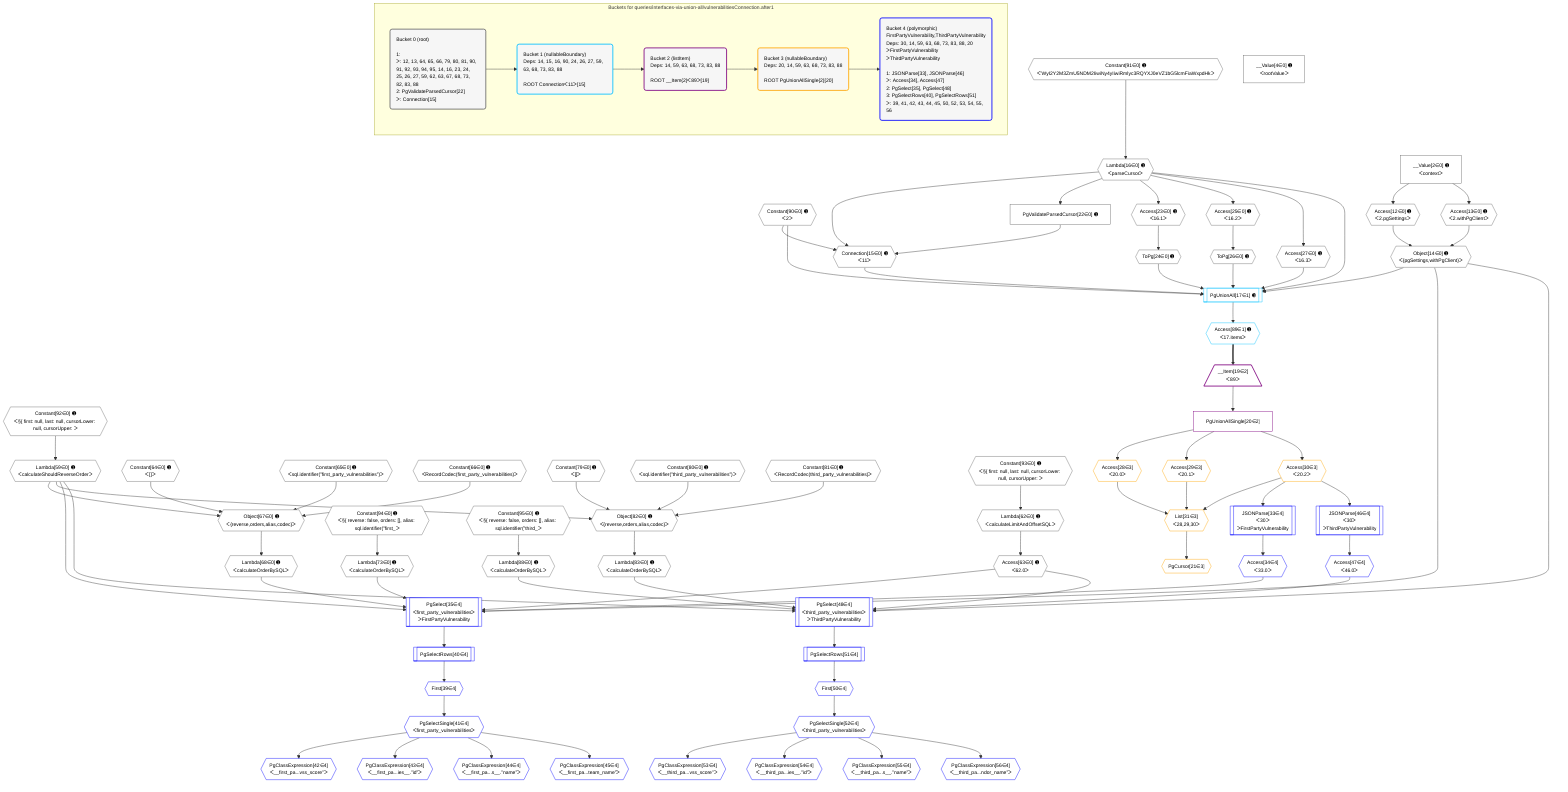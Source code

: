 %%{init: {'themeVariables': { 'fontSize': '12px'}}}%%
graph TD
    classDef path fill:#eee,stroke:#000,color:#000
    classDef plan fill:#fff,stroke-width:1px,color:#000
    classDef itemplan fill:#fff,stroke-width:2px,color:#000
    classDef unbatchedplan fill:#dff,stroke-width:1px,color:#000
    classDef sideeffectplan fill:#fcc,stroke-width:2px,color:#000
    classDef bucket fill:#f6f6f6,color:#000,stroke-width:2px,text-align:left


    %% plan dependencies
    Object67{{"Object[67∈0] ➊<br />ᐸ{reverse,orders,alias,codec}ᐳ"}}:::plan
    Lambda59{{"Lambda[59∈0] ➊<br />ᐸcalculateShouldReverseOrderᐳ"}}:::plan
    Constant64{{"Constant[64∈0] ➊<br />ᐸ[]ᐳ"}}:::plan
    Constant65{{"Constant[65∈0] ➊<br />ᐸsql.identifier(”first_party_vulnerabilities”)ᐳ"}}:::plan
    Constant66{{"Constant[66∈0] ➊<br />ᐸRecordCodec(first_party_vulnerabilities)ᐳ"}}:::plan
    Lambda59 & Constant64 & Constant65 & Constant66 --> Object67
    Object82{{"Object[82∈0] ➊<br />ᐸ{reverse,orders,alias,codec}ᐳ"}}:::plan
    Constant79{{"Constant[79∈0] ➊<br />ᐸ[]ᐳ"}}:::plan
    Constant80{{"Constant[80∈0] ➊<br />ᐸsql.identifier(”third_party_vulnerabilities”)ᐳ"}}:::plan
    Constant81{{"Constant[81∈0] ➊<br />ᐸRecordCodec(third_party_vulnerabilities)ᐳ"}}:::plan
    Lambda59 & Constant79 & Constant80 & Constant81 --> Object82
    Connection15{{"Connection[15∈0] ➊<br />ᐸ11ᐳ"}}:::plan
    Constant90{{"Constant[90∈0] ➊<br />ᐸ2ᐳ"}}:::plan
    Lambda16{{"Lambda[16∈0] ➊<br />ᐸparseCursorᐳ"}}:::plan
    PgValidateParsedCursor22["PgValidateParsedCursor[22∈0] ➊"]:::plan
    Constant90 & Lambda16 & PgValidateParsedCursor22 --> Connection15
    Object14{{"Object[14∈0] ➊<br />ᐸ{pgSettings,withPgClient}ᐳ"}}:::plan
    Access12{{"Access[12∈0] ➊<br />ᐸ2.pgSettingsᐳ"}}:::plan
    Access13{{"Access[13∈0] ➊<br />ᐸ2.withPgClientᐳ"}}:::plan
    Access12 & Access13 --> Object14
    __Value2["__Value[2∈0] ➊<br />ᐸcontextᐳ"]:::plan
    __Value2 --> Access12
    __Value2 --> Access13
    Constant91{{"Constant[91∈0] ➊<br />ᐸ'WyI2Y2M3ZmU5NDM2IiwiNy4yIiwiRmlyc3RQYXJ0eVZ1bG5lcmFiaWxpdHkᐳ"}}:::plan
    Constant91 --> Lambda16
    Lambda16 --> PgValidateParsedCursor22
    Access23{{"Access[23∈0] ➊<br />ᐸ16.1ᐳ"}}:::plan
    Lambda16 --> Access23
    ToPg24{{"ToPg[24∈0] ➊"}}:::plan
    Access23 --> ToPg24
    Access25{{"Access[25∈0] ➊<br />ᐸ16.2ᐳ"}}:::plan
    Lambda16 --> Access25
    ToPg26{{"ToPg[26∈0] ➊"}}:::plan
    Access25 --> ToPg26
    Access27{{"Access[27∈0] ➊<br />ᐸ16.3ᐳ"}}:::plan
    Lambda16 --> Access27
    Constant92{{"Constant[92∈0] ➊<br />ᐸ§{ first: null, last: null, cursorLower: null, cursorUpper: ᐳ"}}:::plan
    Constant92 --> Lambda59
    Lambda62{{"Lambda[62∈0] ➊<br />ᐸcalculateLimitAndOffsetSQLᐳ"}}:::plan
    Constant93{{"Constant[93∈0] ➊<br />ᐸ§{ first: null, last: null, cursorLower: null, cursorUpper: ᐳ"}}:::plan
    Constant93 --> Lambda62
    Access63{{"Access[63∈0] ➊<br />ᐸ62.0ᐳ"}}:::plan
    Lambda62 --> Access63
    Lambda68{{"Lambda[68∈0] ➊<br />ᐸcalculateOrderBySQLᐳ"}}:::plan
    Object67 --> Lambda68
    Lambda73{{"Lambda[73∈0] ➊<br />ᐸcalculateOrderBySQLᐳ"}}:::plan
    Constant94{{"Constant[94∈0] ➊<br />ᐸ§{ reverse: false, orders: [], alias: sql.identifier(”first_ᐳ"}}:::plan
    Constant94 --> Lambda73
    Lambda83{{"Lambda[83∈0] ➊<br />ᐸcalculateOrderBySQLᐳ"}}:::plan
    Object82 --> Lambda83
    Lambda88{{"Lambda[88∈0] ➊<br />ᐸcalculateOrderBySQLᐳ"}}:::plan
    Constant95{{"Constant[95∈0] ➊<br />ᐸ§{ reverse: false, orders: [], alias: sql.identifier(”third_ᐳ"}}:::plan
    Constant95 --> Lambda88
    __Value4["__Value[4∈0] ➊<br />ᐸrootValueᐳ"]:::plan
    PgUnionAll17[["PgUnionAll[17∈1] ➊"]]:::plan
    Object14 & Connection15 & Lambda16 & Constant90 & ToPg24 & ToPg26 & Access27 --> PgUnionAll17
    Access89{{"Access[89∈1] ➊<br />ᐸ17.itemsᐳ"}}:::plan
    PgUnionAll17 --> Access89
    __Item19[/"__Item[19∈2]<br />ᐸ89ᐳ"\]:::itemplan
    Access89 ==> __Item19
    PgUnionAllSingle20["PgUnionAllSingle[20∈2]"]:::plan
    __Item19 --> PgUnionAllSingle20
    List31{{"List[31∈3]<br />ᐸ28,29,30ᐳ"}}:::plan
    Access28{{"Access[28∈3]<br />ᐸ20.0ᐳ"}}:::plan
    Access29{{"Access[29∈3]<br />ᐸ20.1ᐳ"}}:::plan
    Access30{{"Access[30∈3]<br />ᐸ20.2ᐳ"}}:::plan
    Access28 & Access29 & Access30 --> List31
    PgCursor21{{"PgCursor[21∈3]"}}:::plan
    List31 --> PgCursor21
    PgUnionAllSingle20 --> Access28
    PgUnionAllSingle20 --> Access29
    PgUnionAllSingle20 --> Access30
    PgSelect35[["PgSelect[35∈4]<br />ᐸfirst_party_vulnerabilitiesᐳ<br />ᐳFirstPartyVulnerability"]]:::plan
    Access34{{"Access[34∈4]<br />ᐸ33.0ᐳ"}}:::plan
    Object14 & Access34 & Lambda59 & Access63 & Lambda68 & Lambda73 --> PgSelect35
    PgSelect48[["PgSelect[48∈4]<br />ᐸthird_party_vulnerabilitiesᐳ<br />ᐳThirdPartyVulnerability"]]:::plan
    Access47{{"Access[47∈4]<br />ᐸ46.0ᐳ"}}:::plan
    Object14 & Access47 & Lambda59 & Access63 & Lambda83 & Lambda88 --> PgSelect48
    JSONParse33[["JSONParse[33∈4]<br />ᐸ30ᐳ<br />ᐳFirstPartyVulnerability"]]:::plan
    Access30 --> JSONParse33
    JSONParse33 --> Access34
    First39{{"First[39∈4]"}}:::plan
    PgSelectRows40[["PgSelectRows[40∈4]"]]:::plan
    PgSelectRows40 --> First39
    PgSelect35 --> PgSelectRows40
    PgSelectSingle41{{"PgSelectSingle[41∈4]<br />ᐸfirst_party_vulnerabilitiesᐳ"}}:::plan
    First39 --> PgSelectSingle41
    PgClassExpression42{{"PgClassExpression[42∈4]<br />ᐸ__first_pa...vss_score”ᐳ"}}:::plan
    PgSelectSingle41 --> PgClassExpression42
    PgClassExpression43{{"PgClassExpression[43∈4]<br />ᐸ__first_pa...ies__.”id”ᐳ"}}:::plan
    PgSelectSingle41 --> PgClassExpression43
    PgClassExpression44{{"PgClassExpression[44∈4]<br />ᐸ__first_pa...s__.”name”ᐳ"}}:::plan
    PgSelectSingle41 --> PgClassExpression44
    PgClassExpression45{{"PgClassExpression[45∈4]<br />ᐸ__first_pa...team_name”ᐳ"}}:::plan
    PgSelectSingle41 --> PgClassExpression45
    JSONParse46[["JSONParse[46∈4]<br />ᐸ30ᐳ<br />ᐳThirdPartyVulnerability"]]:::plan
    Access30 --> JSONParse46
    JSONParse46 --> Access47
    First50{{"First[50∈4]"}}:::plan
    PgSelectRows51[["PgSelectRows[51∈4]"]]:::plan
    PgSelectRows51 --> First50
    PgSelect48 --> PgSelectRows51
    PgSelectSingle52{{"PgSelectSingle[52∈4]<br />ᐸthird_party_vulnerabilitiesᐳ"}}:::plan
    First50 --> PgSelectSingle52
    PgClassExpression53{{"PgClassExpression[53∈4]<br />ᐸ__third_pa...vss_score”ᐳ"}}:::plan
    PgSelectSingle52 --> PgClassExpression53
    PgClassExpression54{{"PgClassExpression[54∈4]<br />ᐸ__third_pa...ies__.”id”ᐳ"}}:::plan
    PgSelectSingle52 --> PgClassExpression54
    PgClassExpression55{{"PgClassExpression[55∈4]<br />ᐸ__third_pa...s__.”name”ᐳ"}}:::plan
    PgSelectSingle52 --> PgClassExpression55
    PgClassExpression56{{"PgClassExpression[56∈4]<br />ᐸ__third_pa...ndor_name”ᐳ"}}:::plan
    PgSelectSingle52 --> PgClassExpression56

    %% define steps

    subgraph "Buckets for queries/interfaces-via-union-all/vulnerabilitiesConnection.after1"
    Bucket0("Bucket 0 (root)<br /><br />1: <br />ᐳ: 12, 13, 64, 65, 66, 79, 80, 81, 90, 91, 92, 93, 94, 95, 14, 16, 23, 24, 25, 26, 27, 59, 62, 63, 67, 68, 73, 82, 83, 88<br />2: PgValidateParsedCursor[22]<br />ᐳ: Connection[15]"):::bucket
    classDef bucket0 stroke:#696969
    class Bucket0,__Value2,__Value4,Access12,Access13,Object14,Connection15,Lambda16,PgValidateParsedCursor22,Access23,ToPg24,Access25,ToPg26,Access27,Lambda59,Lambda62,Access63,Constant64,Constant65,Constant66,Object67,Lambda68,Lambda73,Constant79,Constant80,Constant81,Object82,Lambda83,Lambda88,Constant90,Constant91,Constant92,Constant93,Constant94,Constant95 bucket0
    Bucket1("Bucket 1 (nullableBoundary)<br />Deps: 14, 15, 16, 90, 24, 26, 27, 59, 63, 68, 73, 83, 88<br /><br />ROOT Connectionᐸ11ᐳ[15]"):::bucket
    classDef bucket1 stroke:#00bfff
    class Bucket1,PgUnionAll17,Access89 bucket1
    Bucket2("Bucket 2 (listItem)<br />Deps: 14, 59, 63, 68, 73, 83, 88<br /><br />ROOT __Item{2}ᐸ89ᐳ[19]"):::bucket
    classDef bucket2 stroke:#7f007f
    class Bucket2,__Item19,PgUnionAllSingle20 bucket2
    Bucket3("Bucket 3 (nullableBoundary)<br />Deps: 20, 14, 59, 63, 68, 73, 83, 88<br /><br />ROOT PgUnionAllSingle{2}[20]"):::bucket
    classDef bucket3 stroke:#ffa500
    class Bucket3,PgCursor21,Access28,Access29,Access30,List31 bucket3
    Bucket4("Bucket 4 (polymorphic)<br />FirstPartyVulnerability,ThirdPartyVulnerability<br />Deps: 30, 14, 59, 63, 68, 73, 83, 88, 20<br />ᐳFirstPartyVulnerability<br />ᐳThirdPartyVulnerability<br /><br />1: JSONParse[33], JSONParse[46]<br />ᐳ: Access[34], Access[47]<br />2: PgSelect[35], PgSelect[48]<br />3: PgSelectRows[40], PgSelectRows[51]<br />ᐳ: 39, 41, 42, 43, 44, 45, 50, 52, 53, 54, 55, 56"):::bucket
    classDef bucket4 stroke:#0000ff
    class Bucket4,JSONParse33,Access34,PgSelect35,First39,PgSelectRows40,PgSelectSingle41,PgClassExpression42,PgClassExpression43,PgClassExpression44,PgClassExpression45,JSONParse46,Access47,PgSelect48,First50,PgSelectRows51,PgSelectSingle52,PgClassExpression53,PgClassExpression54,PgClassExpression55,PgClassExpression56 bucket4
    Bucket0 --> Bucket1
    Bucket1 --> Bucket2
    Bucket2 --> Bucket3
    Bucket3 --> Bucket4
    end